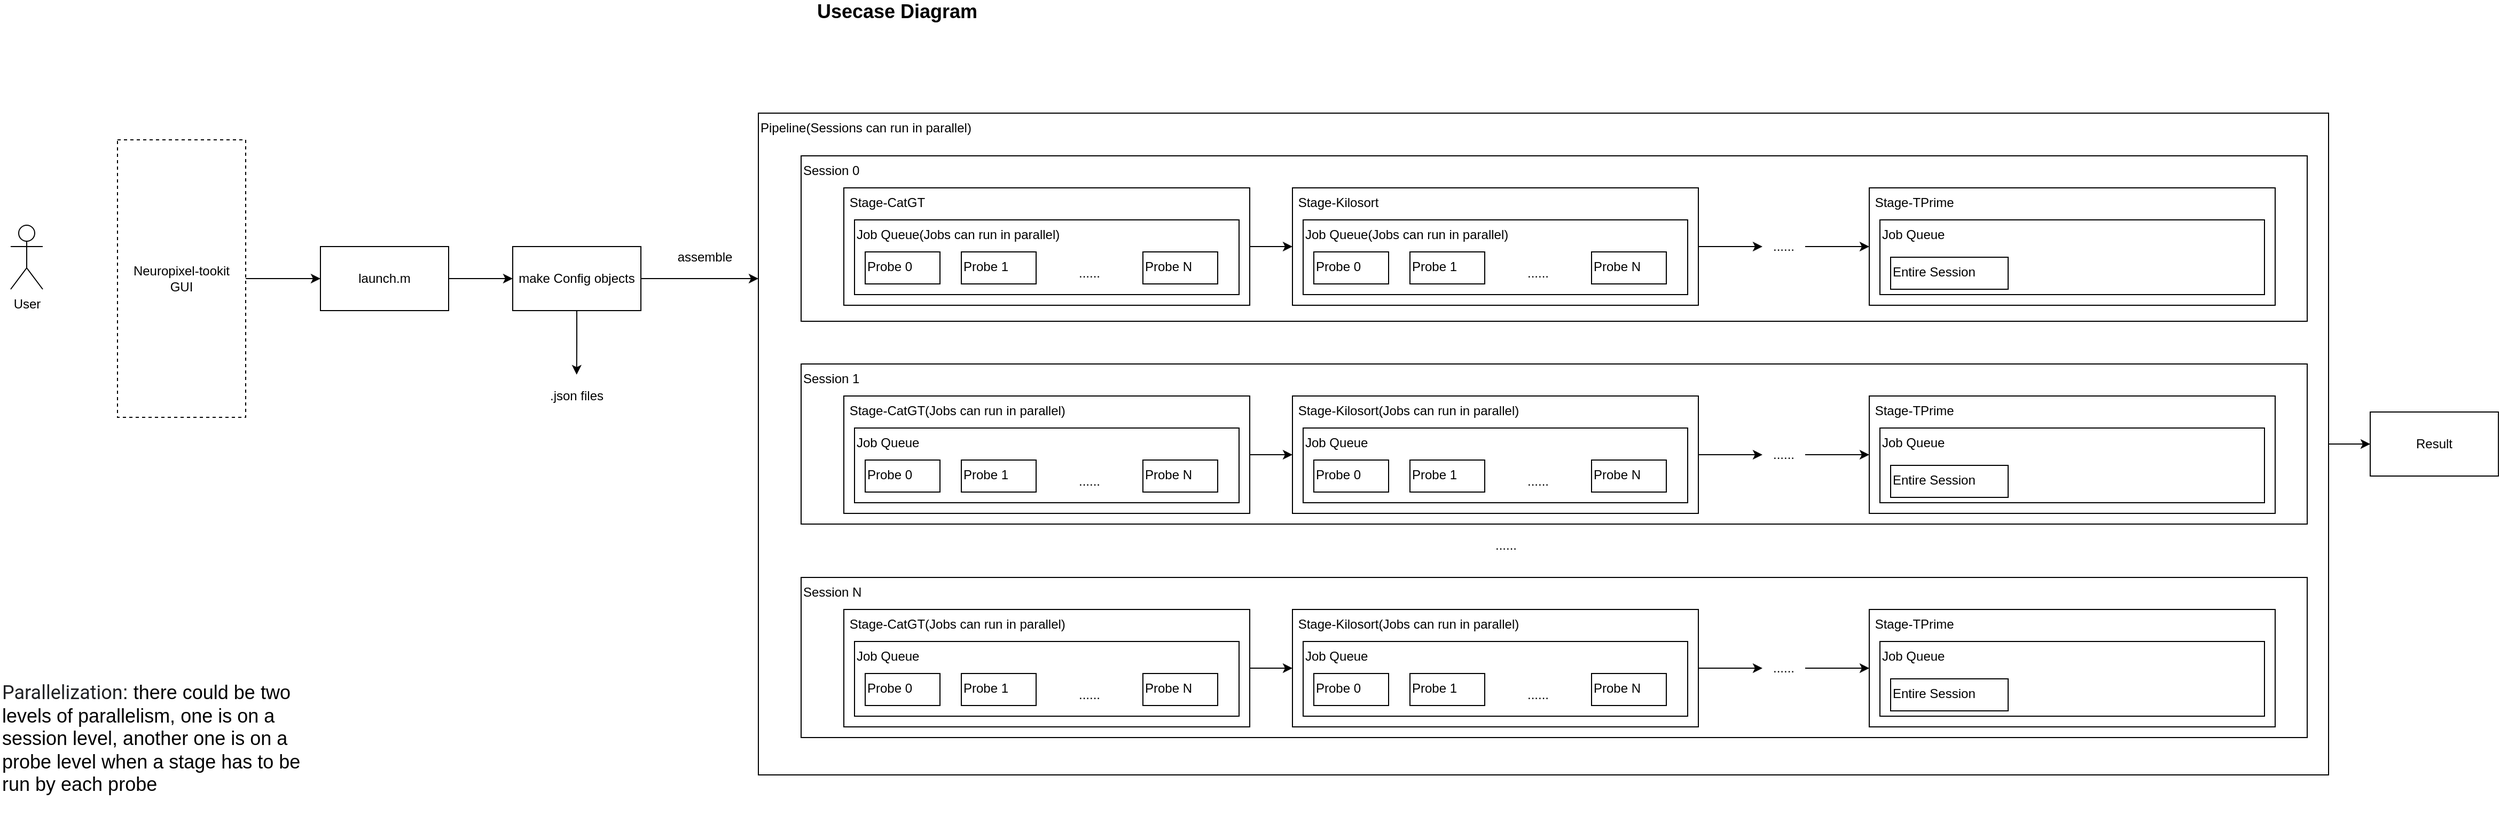 <mxfile version="15.2.9" type="device"><diagram id="hH6VIfNlVfPyTVCMOIGf" name="Page-1"><mxGraphModel dx="4115" dy="1097" grid="1" gridSize="10" guides="1" tooltips="1" connect="1" arrows="1" fold="1" page="1" pageScale="1" pageWidth="1169" pageHeight="827" math="0" shadow="0"><root><mxCell id="0"/><mxCell id="1" parent="0"/><mxCell id="p3KNrdxBzNgh8lO37ADl-82" style="edgeStyle=orthogonalEdgeStyle;rounded=0;orthogonalLoop=1;jettySize=auto;html=1;exitX=1;exitY=0.5;exitDx=0;exitDy=0;" edge="1" parent="1" source="p3KNrdxBzNgh8lO37ADl-80" target="_HJ-4v5rgr8-bnsbMhCd-48"><mxGeometry relative="1" as="geometry"/></mxCell><mxCell id="p3KNrdxBzNgh8lO37ADl-80" value="Pipeline(Sessions can run in parallel)" style="rounded=0;whiteSpace=wrap;html=1;align=left;verticalAlign=top;" vertex="1" parent="1"><mxGeometry x="-440" y="135" width="1470" height="620" as="geometry"/></mxCell><mxCell id="_HJ-4v5rgr8-bnsbMhCd-8" value="Session 0" style="rounded=0;whiteSpace=wrap;html=1;verticalAlign=top;align=left;" parent="1" vertex="1"><mxGeometry x="-400" y="175" width="1410" height="155" as="geometry"/></mxCell><mxCell id="_HJ-4v5rgr8-bnsbMhCd-1" value="User" style="shape=umlActor;verticalLabelPosition=bottom;verticalAlign=top;html=1;outlineConnect=0;" parent="1" vertex="1"><mxGeometry x="-1140" y="240" width="30" height="60" as="geometry"/></mxCell><mxCell id="_HJ-4v5rgr8-bnsbMhCd-4" style="edgeStyle=orthogonalEdgeStyle;rounded=0;orthogonalLoop=1;jettySize=auto;html=1;exitX=1;exitY=0.5;exitDx=0;exitDy=0;entryX=0;entryY=0.5;entryDx=0;entryDy=0;" parent="1" source="_HJ-4v5rgr8-bnsbMhCd-2" target="_HJ-4v5rgr8-bnsbMhCd-3" edge="1"><mxGeometry relative="1" as="geometry"/></mxCell><mxCell id="_HJ-4v5rgr8-bnsbMhCd-2" value="Neuropixel-tookit&lt;br&gt;GUI" style="rounded=0;whiteSpace=wrap;html=1;dashed=1;" parent="1" vertex="1"><mxGeometry x="-1040" y="160" width="120" height="260" as="geometry"/></mxCell><mxCell id="_HJ-4v5rgr8-bnsbMhCd-6" style="edgeStyle=orthogonalEdgeStyle;rounded=0;orthogonalLoop=1;jettySize=auto;html=1;exitX=1;exitY=0.5;exitDx=0;exitDy=0;entryX=0;entryY=0.5;entryDx=0;entryDy=0;" parent="1" source="_HJ-4v5rgr8-bnsbMhCd-3" target="_HJ-4v5rgr8-bnsbMhCd-5" edge="1"><mxGeometry relative="1" as="geometry"/></mxCell><mxCell id="_HJ-4v5rgr8-bnsbMhCd-3" value="launch.m" style="rounded=0;whiteSpace=wrap;html=1;" parent="1" vertex="1"><mxGeometry x="-850" y="260" width="120" height="60" as="geometry"/></mxCell><mxCell id="_HJ-4v5rgr8-bnsbMhCd-45" style="edgeStyle=orthogonalEdgeStyle;rounded=0;orthogonalLoop=1;jettySize=auto;html=1;exitX=0.5;exitY=1;exitDx=0;exitDy=0;" parent="1" source="_HJ-4v5rgr8-bnsbMhCd-5" edge="1"><mxGeometry relative="1" as="geometry"><mxPoint x="-610.143" y="380" as="targetPoint"/></mxGeometry></mxCell><mxCell id="p3KNrdxBzNgh8lO37ADl-81" style="edgeStyle=orthogonalEdgeStyle;rounded=0;orthogonalLoop=1;jettySize=auto;html=1;exitX=1;exitY=0.5;exitDx=0;exitDy=0;entryX=0;entryY=0.25;entryDx=0;entryDy=0;" edge="1" parent="1" source="_HJ-4v5rgr8-bnsbMhCd-5" target="p3KNrdxBzNgh8lO37ADl-80"><mxGeometry relative="1" as="geometry"/></mxCell><mxCell id="_HJ-4v5rgr8-bnsbMhCd-5" value="make Config objects" style="rounded=0;whiteSpace=wrap;html=1;" parent="1" vertex="1"><mxGeometry x="-670" y="260" width="120" height="60" as="geometry"/></mxCell><mxCell id="_HJ-4v5rgr8-bnsbMhCd-46" value=".json files" style="text;html=1;strokeColor=none;fillColor=none;align=center;verticalAlign=middle;whiteSpace=wrap;rounded=0;" parent="1" vertex="1"><mxGeometry x="-645" y="390" width="70" height="20" as="geometry"/></mxCell><mxCell id="_HJ-4v5rgr8-bnsbMhCd-47" value="assemble" style="text;html=1;strokeColor=none;fillColor=none;align=center;verticalAlign=middle;whiteSpace=wrap;rounded=0;" parent="1" vertex="1"><mxGeometry x="-520" y="260" width="60" height="20" as="geometry"/></mxCell><mxCell id="_HJ-4v5rgr8-bnsbMhCd-48" value="Result" style="rounded=0;whiteSpace=wrap;html=1;align=center;verticalAlign=middle;" parent="1" vertex="1"><mxGeometry x="1069" y="415" width="120" height="60" as="geometry"/></mxCell><mxCell id="vy7y1MIWBhHiIvUNbFAy-1" value="Usecase Diagram" style="text;html=1;strokeColor=none;fillColor=none;align=center;verticalAlign=middle;whiteSpace=wrap;rounded=0;fontStyle=1;fontSize=18;" parent="1" vertex="1"><mxGeometry x="-460" y="30" width="300" height="20" as="geometry"/></mxCell><mxCell id="p3KNrdxBzNgh8lO37ADl-5" value="" style="group" vertex="1" connectable="0" parent="1"><mxGeometry x="-360" y="205" width="380" height="110" as="geometry"/></mxCell><mxCell id="_HJ-4v5rgr8-bnsbMhCd-9" value="&amp;nbsp;Stage-CatGT" style="rounded=0;whiteSpace=wrap;html=1;align=left;verticalAlign=top;" parent="p3KNrdxBzNgh8lO37ADl-5" vertex="1"><mxGeometry width="380" height="110" as="geometry"/></mxCell><mxCell id="p3KNrdxBzNgh8lO37ADl-1" value="Job Queue(Jobs can run in parallel)" style="rounded=0;whiteSpace=wrap;html=1;verticalAlign=top;align=left;" vertex="1" parent="p3KNrdxBzNgh8lO37ADl-5"><mxGeometry x="10" y="30" width="360" height="70" as="geometry"/></mxCell><mxCell id="_HJ-4v5rgr8-bnsbMhCd-11" value="Probe 0" style="rounded=0;whiteSpace=wrap;html=1;align=left;verticalAlign=top;" parent="p3KNrdxBzNgh8lO37ADl-5" vertex="1"><mxGeometry x="20" y="60" width="70" height="30" as="geometry"/></mxCell><mxCell id="p3KNrdxBzNgh8lO37ADl-2" value="Probe 1" style="rounded=0;whiteSpace=wrap;html=1;align=left;verticalAlign=top;" vertex="1" parent="p3KNrdxBzNgh8lO37ADl-5"><mxGeometry x="110" y="60" width="70" height="30" as="geometry"/></mxCell><mxCell id="p3KNrdxBzNgh8lO37ADl-3" value="Probe N" style="rounded=0;whiteSpace=wrap;html=1;align=left;verticalAlign=top;" vertex="1" parent="p3KNrdxBzNgh8lO37ADl-5"><mxGeometry x="280" y="60" width="70" height="30" as="geometry"/></mxCell><mxCell id="p3KNrdxBzNgh8lO37ADl-4" value="......" style="text;html=1;strokeColor=none;fillColor=none;align=center;verticalAlign=middle;whiteSpace=wrap;rounded=0;" vertex="1" parent="p3KNrdxBzNgh8lO37ADl-5"><mxGeometry x="210" y="70" width="40" height="20" as="geometry"/></mxCell><mxCell id="p3KNrdxBzNgh8lO37ADl-6" value="" style="group" vertex="1" connectable="0" parent="1"><mxGeometry x="60" y="205" width="380" height="110" as="geometry"/></mxCell><mxCell id="p3KNrdxBzNgh8lO37ADl-7" value="&amp;nbsp;Stage-Kilosort" style="rounded=0;whiteSpace=wrap;html=1;align=left;verticalAlign=top;" vertex="1" parent="p3KNrdxBzNgh8lO37ADl-6"><mxGeometry width="380" height="110" as="geometry"/></mxCell><mxCell id="p3KNrdxBzNgh8lO37ADl-8" value="Job Queue(Jobs can run in parallel)" style="rounded=0;whiteSpace=wrap;html=1;verticalAlign=top;align=left;" vertex="1" parent="p3KNrdxBzNgh8lO37ADl-6"><mxGeometry x="10" y="30" width="360" height="70" as="geometry"/></mxCell><mxCell id="p3KNrdxBzNgh8lO37ADl-9" value="Probe 0" style="rounded=0;whiteSpace=wrap;html=1;align=left;verticalAlign=top;" vertex="1" parent="p3KNrdxBzNgh8lO37ADl-6"><mxGeometry x="20" y="60" width="70" height="30" as="geometry"/></mxCell><mxCell id="p3KNrdxBzNgh8lO37ADl-10" value="Probe 1" style="rounded=0;whiteSpace=wrap;html=1;align=left;verticalAlign=top;" vertex="1" parent="p3KNrdxBzNgh8lO37ADl-6"><mxGeometry x="110" y="60" width="70" height="30" as="geometry"/></mxCell><mxCell id="p3KNrdxBzNgh8lO37ADl-11" value="Probe N" style="rounded=0;whiteSpace=wrap;html=1;align=left;verticalAlign=top;" vertex="1" parent="p3KNrdxBzNgh8lO37ADl-6"><mxGeometry x="280" y="60" width="70" height="30" as="geometry"/></mxCell><mxCell id="p3KNrdxBzNgh8lO37ADl-12" value="......" style="text;html=1;strokeColor=none;fillColor=none;align=center;verticalAlign=middle;whiteSpace=wrap;rounded=0;" vertex="1" parent="p3KNrdxBzNgh8lO37ADl-6"><mxGeometry x="210" y="70" width="40" height="20" as="geometry"/></mxCell><mxCell id="p3KNrdxBzNgh8lO37ADl-26" style="edgeStyle=orthogonalEdgeStyle;rounded=0;orthogonalLoop=1;jettySize=auto;html=1;exitX=1;exitY=0.5;exitDx=0;exitDy=0;entryX=0;entryY=0.5;entryDx=0;entryDy=0;" edge="1" parent="1" source="p3KNrdxBzNgh8lO37ADl-15" target="p3KNrdxBzNgh8lO37ADl-17"><mxGeometry relative="1" as="geometry"/></mxCell><mxCell id="p3KNrdxBzNgh8lO37ADl-15" value="......" style="text;html=1;strokeColor=none;fillColor=none;align=center;verticalAlign=middle;whiteSpace=wrap;rounded=0;" vertex="1" parent="1"><mxGeometry x="500" y="250" width="40" height="20" as="geometry"/></mxCell><mxCell id="p3KNrdxBzNgh8lO37ADl-16" value="" style="group" vertex="1" connectable="0" parent="1"><mxGeometry x="600" y="205" width="380" height="110" as="geometry"/></mxCell><mxCell id="p3KNrdxBzNgh8lO37ADl-17" value="&amp;nbsp;Stage-TPrime" style="rounded=0;whiteSpace=wrap;html=1;align=left;verticalAlign=top;" vertex="1" parent="p3KNrdxBzNgh8lO37ADl-16"><mxGeometry width="380" height="110" as="geometry"/></mxCell><mxCell id="p3KNrdxBzNgh8lO37ADl-18" value="Job Queue" style="rounded=0;whiteSpace=wrap;html=1;verticalAlign=top;align=left;" vertex="1" parent="p3KNrdxBzNgh8lO37ADl-16"><mxGeometry x="10" y="30" width="360" height="70" as="geometry"/></mxCell><mxCell id="p3KNrdxBzNgh8lO37ADl-27" value="Entire Session" style="rounded=0;whiteSpace=wrap;html=1;align=left;verticalAlign=top;" vertex="1" parent="p3KNrdxBzNgh8lO37ADl-16"><mxGeometry x="20" y="65" width="110" height="30" as="geometry"/></mxCell><mxCell id="p3KNrdxBzNgh8lO37ADl-23" style="edgeStyle=orthogonalEdgeStyle;rounded=0;orthogonalLoop=1;jettySize=auto;html=1;exitX=1;exitY=0.5;exitDx=0;exitDy=0;entryX=0;entryY=0.5;entryDx=0;entryDy=0;" edge="1" parent="1" source="_HJ-4v5rgr8-bnsbMhCd-9" target="p3KNrdxBzNgh8lO37ADl-7"><mxGeometry relative="1" as="geometry"/></mxCell><mxCell id="p3KNrdxBzNgh8lO37ADl-24" style="edgeStyle=orthogonalEdgeStyle;rounded=0;orthogonalLoop=1;jettySize=auto;html=1;exitX=1;exitY=0.5;exitDx=0;exitDy=0;entryX=0;entryY=0.5;entryDx=0;entryDy=0;" edge="1" parent="1" source="p3KNrdxBzNgh8lO37ADl-7" target="p3KNrdxBzNgh8lO37ADl-15"><mxGeometry relative="1" as="geometry"/></mxCell><mxCell id="p3KNrdxBzNgh8lO37ADl-28" value="Session 1" style="rounded=0;whiteSpace=wrap;html=1;verticalAlign=top;align=left;" vertex="1" parent="1"><mxGeometry x="-400" y="370" width="1410" height="150" as="geometry"/></mxCell><mxCell id="p3KNrdxBzNgh8lO37ADl-29" value="" style="group" vertex="1" connectable="0" parent="1"><mxGeometry x="-360" y="400" width="380" height="110" as="geometry"/></mxCell><mxCell id="p3KNrdxBzNgh8lO37ADl-30" value="&amp;nbsp;Stage-CatGT(Jobs can run in parallel)" style="rounded=0;whiteSpace=wrap;html=1;align=left;verticalAlign=top;" vertex="1" parent="p3KNrdxBzNgh8lO37ADl-29"><mxGeometry width="380" height="110" as="geometry"/></mxCell><mxCell id="p3KNrdxBzNgh8lO37ADl-31" value="Job Queue" style="rounded=0;whiteSpace=wrap;html=1;verticalAlign=top;align=left;" vertex="1" parent="p3KNrdxBzNgh8lO37ADl-29"><mxGeometry x="10" y="30" width="360" height="70" as="geometry"/></mxCell><mxCell id="p3KNrdxBzNgh8lO37ADl-32" value="Probe 0" style="rounded=0;whiteSpace=wrap;html=1;align=left;verticalAlign=top;" vertex="1" parent="p3KNrdxBzNgh8lO37ADl-29"><mxGeometry x="20" y="60" width="70" height="30" as="geometry"/></mxCell><mxCell id="p3KNrdxBzNgh8lO37ADl-33" value="Probe 1" style="rounded=0;whiteSpace=wrap;html=1;align=left;verticalAlign=top;" vertex="1" parent="p3KNrdxBzNgh8lO37ADl-29"><mxGeometry x="110" y="60" width="70" height="30" as="geometry"/></mxCell><mxCell id="p3KNrdxBzNgh8lO37ADl-34" value="Probe N" style="rounded=0;whiteSpace=wrap;html=1;align=left;verticalAlign=top;" vertex="1" parent="p3KNrdxBzNgh8lO37ADl-29"><mxGeometry x="280" y="60" width="70" height="30" as="geometry"/></mxCell><mxCell id="p3KNrdxBzNgh8lO37ADl-35" value="......" style="text;html=1;strokeColor=none;fillColor=none;align=center;verticalAlign=middle;whiteSpace=wrap;rounded=0;" vertex="1" parent="p3KNrdxBzNgh8lO37ADl-29"><mxGeometry x="210" y="70" width="40" height="20" as="geometry"/></mxCell><mxCell id="p3KNrdxBzNgh8lO37ADl-36" value="" style="group" vertex="1" connectable="0" parent="1"><mxGeometry x="60" y="400" width="380" height="110" as="geometry"/></mxCell><mxCell id="p3KNrdxBzNgh8lO37ADl-37" value="&amp;nbsp;Stage-Kilosort(Jobs can run in parallel)" style="rounded=0;whiteSpace=wrap;html=1;align=left;verticalAlign=top;" vertex="1" parent="p3KNrdxBzNgh8lO37ADl-36"><mxGeometry width="380" height="110" as="geometry"/></mxCell><mxCell id="p3KNrdxBzNgh8lO37ADl-38" value="Job Queue" style="rounded=0;whiteSpace=wrap;html=1;verticalAlign=top;align=left;" vertex="1" parent="p3KNrdxBzNgh8lO37ADl-36"><mxGeometry x="10" y="30" width="360" height="70" as="geometry"/></mxCell><mxCell id="p3KNrdxBzNgh8lO37ADl-39" value="Probe 0" style="rounded=0;whiteSpace=wrap;html=1;align=left;verticalAlign=top;" vertex="1" parent="p3KNrdxBzNgh8lO37ADl-36"><mxGeometry x="20" y="60" width="70" height="30" as="geometry"/></mxCell><mxCell id="p3KNrdxBzNgh8lO37ADl-40" value="Probe 1" style="rounded=0;whiteSpace=wrap;html=1;align=left;verticalAlign=top;" vertex="1" parent="p3KNrdxBzNgh8lO37ADl-36"><mxGeometry x="110" y="60" width="70" height="30" as="geometry"/></mxCell><mxCell id="p3KNrdxBzNgh8lO37ADl-41" value="Probe N" style="rounded=0;whiteSpace=wrap;html=1;align=left;verticalAlign=top;" vertex="1" parent="p3KNrdxBzNgh8lO37ADl-36"><mxGeometry x="280" y="60" width="70" height="30" as="geometry"/></mxCell><mxCell id="p3KNrdxBzNgh8lO37ADl-42" value="......" style="text;html=1;strokeColor=none;fillColor=none;align=center;verticalAlign=middle;whiteSpace=wrap;rounded=0;" vertex="1" parent="p3KNrdxBzNgh8lO37ADl-36"><mxGeometry x="210" y="70" width="40" height="20" as="geometry"/></mxCell><mxCell id="p3KNrdxBzNgh8lO37ADl-43" style="edgeStyle=orthogonalEdgeStyle;rounded=0;orthogonalLoop=1;jettySize=auto;html=1;exitX=1;exitY=0.5;exitDx=0;exitDy=0;entryX=0;entryY=0.5;entryDx=0;entryDy=0;" edge="1" parent="1" source="p3KNrdxBzNgh8lO37ADl-44" target="p3KNrdxBzNgh8lO37ADl-46"><mxGeometry relative="1" as="geometry"/></mxCell><mxCell id="p3KNrdxBzNgh8lO37ADl-44" value="......" style="text;html=1;strokeColor=none;fillColor=none;align=center;verticalAlign=middle;whiteSpace=wrap;rounded=0;" vertex="1" parent="1"><mxGeometry x="500" y="445" width="40" height="20" as="geometry"/></mxCell><mxCell id="p3KNrdxBzNgh8lO37ADl-45" value="" style="group" vertex="1" connectable="0" parent="1"><mxGeometry x="600" y="400" width="380" height="110" as="geometry"/></mxCell><mxCell id="p3KNrdxBzNgh8lO37ADl-46" value="&amp;nbsp;Stage-TPrime" style="rounded=0;whiteSpace=wrap;html=1;align=left;verticalAlign=top;" vertex="1" parent="p3KNrdxBzNgh8lO37ADl-45"><mxGeometry width="380" height="110" as="geometry"/></mxCell><mxCell id="p3KNrdxBzNgh8lO37ADl-47" value="Job Queue" style="rounded=0;whiteSpace=wrap;html=1;verticalAlign=top;align=left;" vertex="1" parent="p3KNrdxBzNgh8lO37ADl-45"><mxGeometry x="10" y="30" width="360" height="70" as="geometry"/></mxCell><mxCell id="p3KNrdxBzNgh8lO37ADl-48" value="Entire Session" style="rounded=0;whiteSpace=wrap;html=1;align=left;verticalAlign=top;" vertex="1" parent="p3KNrdxBzNgh8lO37ADl-45"><mxGeometry x="20" y="65" width="110" height="30" as="geometry"/></mxCell><mxCell id="p3KNrdxBzNgh8lO37ADl-49" style="edgeStyle=orthogonalEdgeStyle;rounded=0;orthogonalLoop=1;jettySize=auto;html=1;exitX=1;exitY=0.5;exitDx=0;exitDy=0;entryX=0;entryY=0.5;entryDx=0;entryDy=0;" edge="1" parent="1" source="p3KNrdxBzNgh8lO37ADl-30" target="p3KNrdxBzNgh8lO37ADl-37"><mxGeometry relative="1" as="geometry"/></mxCell><mxCell id="p3KNrdxBzNgh8lO37ADl-50" style="edgeStyle=orthogonalEdgeStyle;rounded=0;orthogonalLoop=1;jettySize=auto;html=1;exitX=1;exitY=0.5;exitDx=0;exitDy=0;entryX=0;entryY=0.5;entryDx=0;entryDy=0;" edge="1" parent="1" source="p3KNrdxBzNgh8lO37ADl-37" target="p3KNrdxBzNgh8lO37ADl-44"><mxGeometry relative="1" as="geometry"/></mxCell><mxCell id="p3KNrdxBzNgh8lO37ADl-51" value="Session N" style="rounded=0;whiteSpace=wrap;html=1;verticalAlign=top;align=left;" vertex="1" parent="1"><mxGeometry x="-400" y="570" width="1410" height="150" as="geometry"/></mxCell><mxCell id="p3KNrdxBzNgh8lO37ADl-52" value="" style="group" vertex="1" connectable="0" parent="1"><mxGeometry x="-360" y="600" width="380" height="110" as="geometry"/></mxCell><mxCell id="p3KNrdxBzNgh8lO37ADl-53" value="&amp;nbsp;Stage-CatGT(Jobs can run in parallel)" style="rounded=0;whiteSpace=wrap;html=1;align=left;verticalAlign=top;" vertex="1" parent="p3KNrdxBzNgh8lO37ADl-52"><mxGeometry width="380" height="110" as="geometry"/></mxCell><mxCell id="p3KNrdxBzNgh8lO37ADl-54" value="Job Queue" style="rounded=0;whiteSpace=wrap;html=1;verticalAlign=top;align=left;" vertex="1" parent="p3KNrdxBzNgh8lO37ADl-52"><mxGeometry x="10" y="30" width="360" height="70" as="geometry"/></mxCell><mxCell id="p3KNrdxBzNgh8lO37ADl-55" value="Probe 0" style="rounded=0;whiteSpace=wrap;html=1;align=left;verticalAlign=top;" vertex="1" parent="p3KNrdxBzNgh8lO37ADl-52"><mxGeometry x="20" y="60" width="70" height="30" as="geometry"/></mxCell><mxCell id="p3KNrdxBzNgh8lO37ADl-56" value="Probe 1" style="rounded=0;whiteSpace=wrap;html=1;align=left;verticalAlign=top;" vertex="1" parent="p3KNrdxBzNgh8lO37ADl-52"><mxGeometry x="110" y="60" width="70" height="30" as="geometry"/></mxCell><mxCell id="p3KNrdxBzNgh8lO37ADl-57" value="Probe N" style="rounded=0;whiteSpace=wrap;html=1;align=left;verticalAlign=top;" vertex="1" parent="p3KNrdxBzNgh8lO37ADl-52"><mxGeometry x="280" y="60" width="70" height="30" as="geometry"/></mxCell><mxCell id="p3KNrdxBzNgh8lO37ADl-58" value="......" style="text;html=1;strokeColor=none;fillColor=none;align=center;verticalAlign=middle;whiteSpace=wrap;rounded=0;" vertex="1" parent="p3KNrdxBzNgh8lO37ADl-52"><mxGeometry x="210" y="70" width="40" height="20" as="geometry"/></mxCell><mxCell id="p3KNrdxBzNgh8lO37ADl-59" value="" style="group" vertex="1" connectable="0" parent="1"><mxGeometry x="60" y="600" width="380" height="110" as="geometry"/></mxCell><mxCell id="p3KNrdxBzNgh8lO37ADl-60" value="&amp;nbsp;Stage-Kilosort(Jobs can run in parallel)" style="rounded=0;whiteSpace=wrap;html=1;align=left;verticalAlign=top;" vertex="1" parent="p3KNrdxBzNgh8lO37ADl-59"><mxGeometry width="380" height="110" as="geometry"/></mxCell><mxCell id="p3KNrdxBzNgh8lO37ADl-61" value="Job Queue" style="rounded=0;whiteSpace=wrap;html=1;verticalAlign=top;align=left;" vertex="1" parent="p3KNrdxBzNgh8lO37ADl-59"><mxGeometry x="10" y="30" width="360" height="70" as="geometry"/></mxCell><mxCell id="p3KNrdxBzNgh8lO37ADl-62" value="Probe 0" style="rounded=0;whiteSpace=wrap;html=1;align=left;verticalAlign=top;" vertex="1" parent="p3KNrdxBzNgh8lO37ADl-59"><mxGeometry x="20" y="60" width="70" height="30" as="geometry"/></mxCell><mxCell id="p3KNrdxBzNgh8lO37ADl-63" value="Probe 1" style="rounded=0;whiteSpace=wrap;html=1;align=left;verticalAlign=top;" vertex="1" parent="p3KNrdxBzNgh8lO37ADl-59"><mxGeometry x="110" y="60" width="70" height="30" as="geometry"/></mxCell><mxCell id="p3KNrdxBzNgh8lO37ADl-64" value="Probe N" style="rounded=0;whiteSpace=wrap;html=1;align=left;verticalAlign=top;" vertex="1" parent="p3KNrdxBzNgh8lO37ADl-59"><mxGeometry x="280" y="60" width="70" height="30" as="geometry"/></mxCell><mxCell id="p3KNrdxBzNgh8lO37ADl-65" value="......" style="text;html=1;strokeColor=none;fillColor=none;align=center;verticalAlign=middle;whiteSpace=wrap;rounded=0;" vertex="1" parent="p3KNrdxBzNgh8lO37ADl-59"><mxGeometry x="210" y="70" width="40" height="20" as="geometry"/></mxCell><mxCell id="p3KNrdxBzNgh8lO37ADl-66" style="edgeStyle=orthogonalEdgeStyle;rounded=0;orthogonalLoop=1;jettySize=auto;html=1;exitX=1;exitY=0.5;exitDx=0;exitDy=0;entryX=0;entryY=0.5;entryDx=0;entryDy=0;" edge="1" parent="1" source="p3KNrdxBzNgh8lO37ADl-67" target="p3KNrdxBzNgh8lO37ADl-69"><mxGeometry relative="1" as="geometry"/></mxCell><mxCell id="p3KNrdxBzNgh8lO37ADl-67" value="......" style="text;html=1;strokeColor=none;fillColor=none;align=center;verticalAlign=middle;whiteSpace=wrap;rounded=0;" vertex="1" parent="1"><mxGeometry x="500" y="645" width="40" height="20" as="geometry"/></mxCell><mxCell id="p3KNrdxBzNgh8lO37ADl-68" value="" style="group" vertex="1" connectable="0" parent="1"><mxGeometry x="600" y="600" width="380" height="110" as="geometry"/></mxCell><mxCell id="p3KNrdxBzNgh8lO37ADl-69" value="&amp;nbsp;Stage-TPrime" style="rounded=0;whiteSpace=wrap;html=1;align=left;verticalAlign=top;" vertex="1" parent="p3KNrdxBzNgh8lO37ADl-68"><mxGeometry width="380" height="110" as="geometry"/></mxCell><mxCell id="p3KNrdxBzNgh8lO37ADl-70" value="Job Queue" style="rounded=0;whiteSpace=wrap;html=1;verticalAlign=top;align=left;" vertex="1" parent="p3KNrdxBzNgh8lO37ADl-68"><mxGeometry x="10" y="30" width="360" height="70" as="geometry"/></mxCell><mxCell id="p3KNrdxBzNgh8lO37ADl-71" value="Entire Session" style="rounded=0;whiteSpace=wrap;html=1;align=left;verticalAlign=top;" vertex="1" parent="p3KNrdxBzNgh8lO37ADl-68"><mxGeometry x="20" y="65" width="110" height="30" as="geometry"/></mxCell><mxCell id="p3KNrdxBzNgh8lO37ADl-72" style="edgeStyle=orthogonalEdgeStyle;rounded=0;orthogonalLoop=1;jettySize=auto;html=1;exitX=1;exitY=0.5;exitDx=0;exitDy=0;entryX=0;entryY=0.5;entryDx=0;entryDy=0;" edge="1" parent="1" source="p3KNrdxBzNgh8lO37ADl-53" target="p3KNrdxBzNgh8lO37ADl-60"><mxGeometry relative="1" as="geometry"/></mxCell><mxCell id="p3KNrdxBzNgh8lO37ADl-73" style="edgeStyle=orthogonalEdgeStyle;rounded=0;orthogonalLoop=1;jettySize=auto;html=1;exitX=1;exitY=0.5;exitDx=0;exitDy=0;entryX=0;entryY=0.5;entryDx=0;entryDy=0;" edge="1" parent="1" source="p3KNrdxBzNgh8lO37ADl-60" target="p3KNrdxBzNgh8lO37ADl-67"><mxGeometry relative="1" as="geometry"/></mxCell><mxCell id="p3KNrdxBzNgh8lO37ADl-79" value="&lt;font style=&quot;font-size: 18px&quot;&gt;&lt;font style=&quot;font-size: 18px&quot;&gt;&lt;span style=&quot;color: rgb(32 , 33 , 36) ; font-family: &amp;#34;roboto&amp;#34; , &amp;#34;arial&amp;#34; , sans-serif ; background-color: rgb(255 , 255 , 255)&quot;&gt;Parallelization&lt;/span&gt;: &lt;/font&gt;&lt;font style=&quot;font-size: 18px&quot;&gt;there could be two levels of parallelism, one is on a session level, another one is on a probe level when a stage has to be run by each probe&lt;/font&gt;&lt;/font&gt;" style="text;html=1;strokeColor=none;fillColor=none;align=left;verticalAlign=top;whiteSpace=wrap;rounded=0;" vertex="1" parent="1"><mxGeometry x="-1150" y="660" width="310" height="140" as="geometry"/></mxCell><mxCell id="p3KNrdxBzNgh8lO37ADl-83" value="......" style="text;html=1;strokeColor=none;fillColor=none;align=center;verticalAlign=middle;whiteSpace=wrap;rounded=0;" vertex="1" parent="1"><mxGeometry x="240" y="530" width="40" height="20" as="geometry"/></mxCell></root></mxGraphModel></diagram></mxfile>